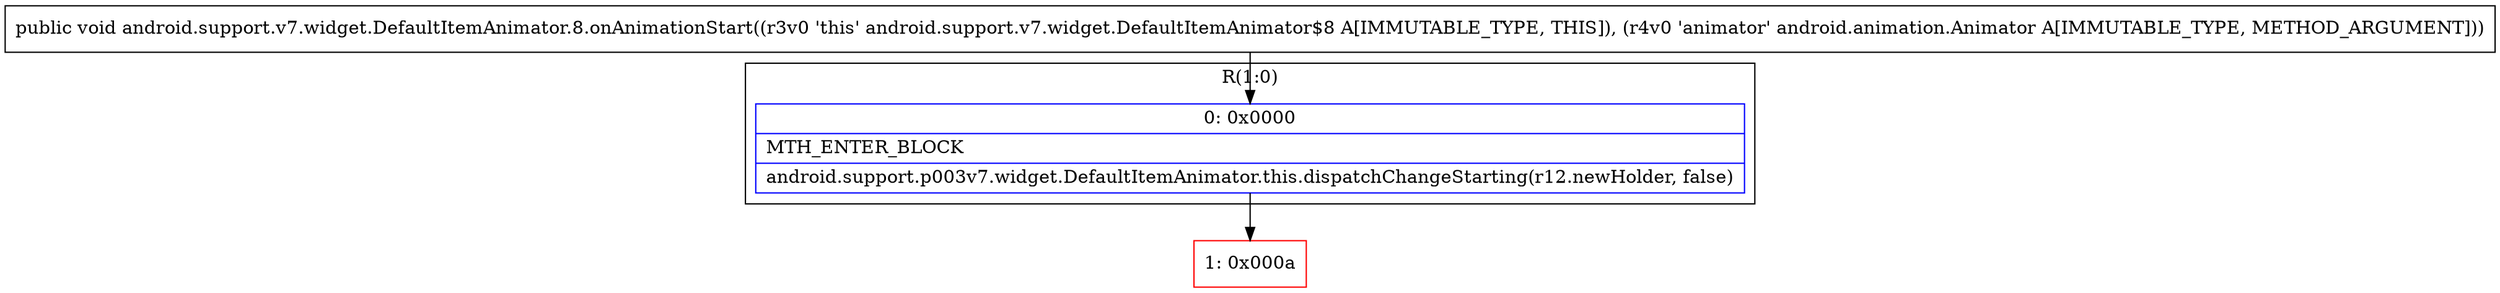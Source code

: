 digraph "CFG forandroid.support.v7.widget.DefaultItemAnimator.8.onAnimationStart(Landroid\/animation\/Animator;)V" {
subgraph cluster_Region_1993133010 {
label = "R(1:0)";
node [shape=record,color=blue];
Node_0 [shape=record,label="{0\:\ 0x0000|MTH_ENTER_BLOCK\l|android.support.p003v7.widget.DefaultItemAnimator.this.dispatchChangeStarting(r12.newHolder, false)\l}"];
}
Node_1 [shape=record,color=red,label="{1\:\ 0x000a}"];
MethodNode[shape=record,label="{public void android.support.v7.widget.DefaultItemAnimator.8.onAnimationStart((r3v0 'this' android.support.v7.widget.DefaultItemAnimator$8 A[IMMUTABLE_TYPE, THIS]), (r4v0 'animator' android.animation.Animator A[IMMUTABLE_TYPE, METHOD_ARGUMENT])) }"];
MethodNode -> Node_0;
Node_0 -> Node_1;
}

